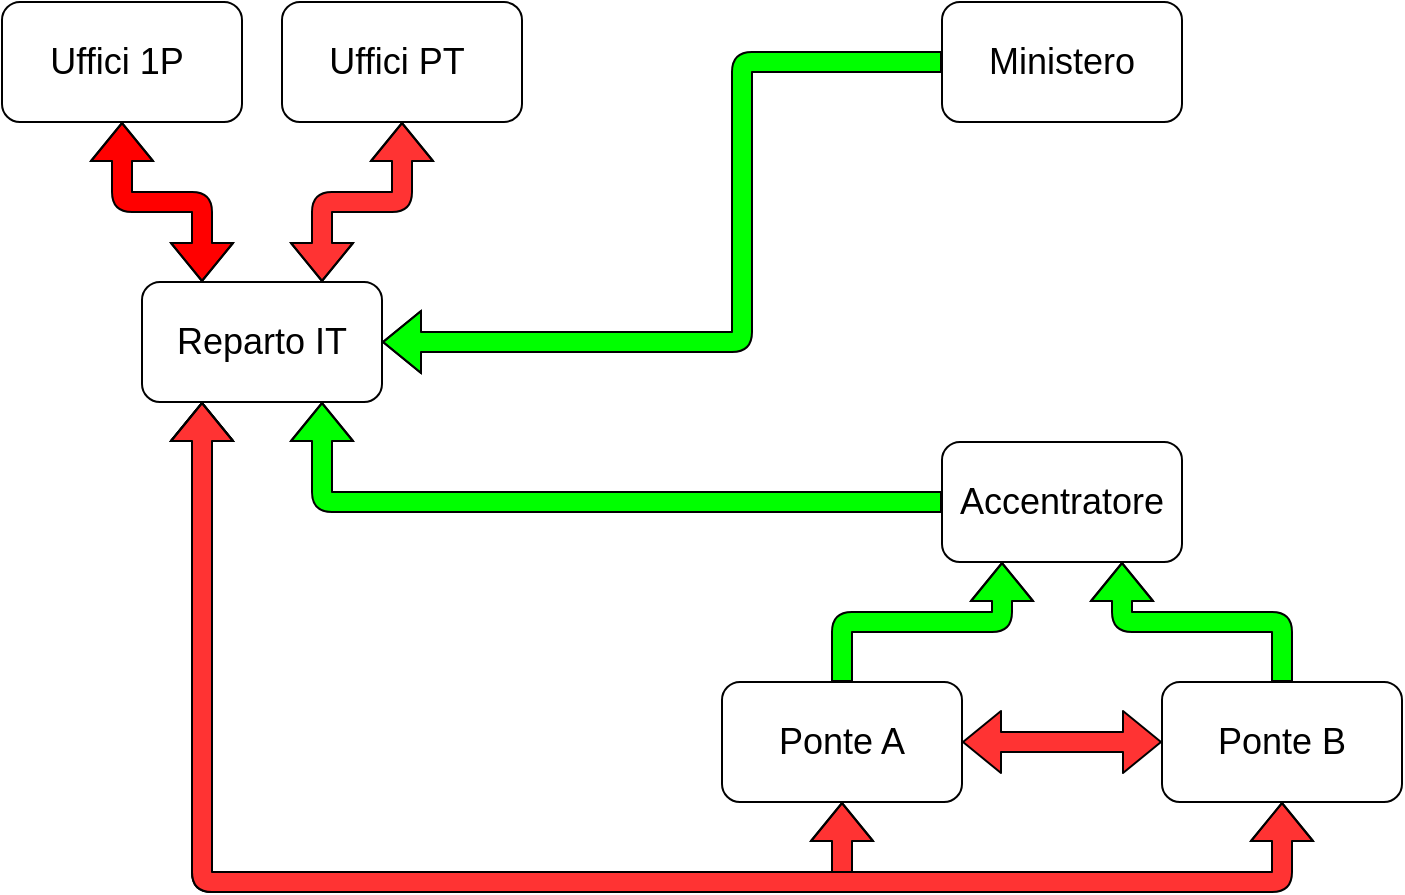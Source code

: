 <mxfile version="14.6.13" type="device"><diagram id="2A3lAakOngecLZ5okzy2" name="Page-1"><mxGraphModel dx="1385" dy="658" grid="1" gridSize="10" guides="1" tooltips="1" connect="1" arrows="1" fold="1" page="1" pageScale="1" pageWidth="827" pageHeight="1169" math="0" shadow="0"><root><mxCell id="0"/><mxCell id="1" parent="0"/><mxCell id="srlff5p_9i-33wJDgf1V-1" value="&lt;font style=&quot;font-size: 18px&quot;&gt;Uffici 1P&amp;nbsp;&lt;/font&gt;" style="rounded=1;whiteSpace=wrap;html=1;" vertex="1" parent="1"><mxGeometry x="70" y="70" width="120" height="60" as="geometry"/></mxCell><mxCell id="srlff5p_9i-33wJDgf1V-2" value="&lt;font style=&quot;font-size: 18px&quot;&gt;Uffici PT&amp;nbsp;&lt;/font&gt;" style="rounded=1;whiteSpace=wrap;html=1;" vertex="1" parent="1"><mxGeometry x="210" y="70" width="120" height="60" as="geometry"/></mxCell><mxCell id="srlff5p_9i-33wJDgf1V-3" value="&lt;font style=&quot;font-size: 18px&quot;&gt;Reparto IT&lt;/font&gt;" style="rounded=1;whiteSpace=wrap;html=1;" vertex="1" parent="1"><mxGeometry x="140" y="210" width="120" height="60" as="geometry"/></mxCell><mxCell id="srlff5p_9i-33wJDgf1V-4" value="&lt;font style=&quot;font-size: 18px&quot;&gt;Accentratore&lt;/font&gt;" style="rounded=1;whiteSpace=wrap;html=1;" vertex="1" parent="1"><mxGeometry x="540" y="290" width="120" height="60" as="geometry"/></mxCell><mxCell id="srlff5p_9i-33wJDgf1V-5" value="&lt;font style=&quot;font-size: 18px&quot;&gt;Ponte A&lt;/font&gt;" style="rounded=1;whiteSpace=wrap;html=1;" vertex="1" parent="1"><mxGeometry x="430" y="410" width="120" height="60" as="geometry"/></mxCell><mxCell id="srlff5p_9i-33wJDgf1V-6" value="&lt;font style=&quot;font-size: 18px&quot;&gt;Ponte B&lt;/font&gt;" style="rounded=1;whiteSpace=wrap;html=1;" vertex="1" parent="1"><mxGeometry x="650" y="410" width="120" height="60" as="geometry"/></mxCell><mxCell id="srlff5p_9i-33wJDgf1V-7" value="&lt;font style=&quot;font-size: 18px&quot;&gt;Ministero&lt;/font&gt;" style="rounded=1;whiteSpace=wrap;html=1;" vertex="1" parent="1"><mxGeometry x="540" y="70" width="120" height="60" as="geometry"/></mxCell><mxCell id="srlff5p_9i-33wJDgf1V-8" value="" style="shape=flexArrow;endArrow=classic;html=1;exitX=0;exitY=0.5;exitDx=0;exitDy=0;entryX=1;entryY=0.5;entryDx=0;entryDy=0;fillColor=#00FF00;" edge="1" parent="1" source="srlff5p_9i-33wJDgf1V-7" target="srlff5p_9i-33wJDgf1V-3"><mxGeometry width="50" height="50" relative="1" as="geometry"><mxPoint x="190" y="410" as="sourcePoint"/><mxPoint x="240" y="360" as="targetPoint"/><Array as="points"><mxPoint x="440" y="100"/><mxPoint x="440" y="240"/></Array></mxGeometry></mxCell><mxCell id="srlff5p_9i-33wJDgf1V-9" value="" style="shape=flexArrow;endArrow=classic;startArrow=classic;html=1;fillColor=#FF0000;entryX=0.5;entryY=1;entryDx=0;entryDy=0;exitX=0.25;exitY=0;exitDx=0;exitDy=0;" edge="1" parent="1" source="srlff5p_9i-33wJDgf1V-3" target="srlff5p_9i-33wJDgf1V-1"><mxGeometry width="100" height="100" relative="1" as="geometry"><mxPoint x="10" y="400" as="sourcePoint"/><mxPoint x="110" y="300" as="targetPoint"/><Array as="points"><mxPoint x="170" y="170"/><mxPoint x="130" y="170"/></Array></mxGeometry></mxCell><mxCell id="srlff5p_9i-33wJDgf1V-10" value="" style="shape=flexArrow;endArrow=classic;startArrow=classic;html=1;fillColor=#FF3333;entryX=0.5;entryY=1;entryDx=0;entryDy=0;exitX=0.75;exitY=0;exitDx=0;exitDy=0;" edge="1" parent="1" source="srlff5p_9i-33wJDgf1V-3" target="srlff5p_9i-33wJDgf1V-2"><mxGeometry width="100" height="100" relative="1" as="geometry"><mxPoint x="280" y="190" as="sourcePoint"/><mxPoint x="170" y="360" as="targetPoint"/><Array as="points"><mxPoint x="230" y="170"/><mxPoint x="270" y="170"/></Array></mxGeometry></mxCell><mxCell id="srlff5p_9i-33wJDgf1V-11" value="" style="shape=flexArrow;endArrow=classic;html=1;fillColor=#00FF00;entryX=0.75;entryY=1;entryDx=0;entryDy=0;exitX=0;exitY=0.5;exitDx=0;exitDy=0;" edge="1" parent="1" source="srlff5p_9i-33wJDgf1V-4" target="srlff5p_9i-33wJDgf1V-3"><mxGeometry width="50" height="50" relative="1" as="geometry"><mxPoint x="260" y="430" as="sourcePoint"/><mxPoint x="310" y="380" as="targetPoint"/><Array as="points"><mxPoint x="230" y="320"/></Array></mxGeometry></mxCell><mxCell id="srlff5p_9i-33wJDgf1V-12" value="" style="shape=flexArrow;endArrow=classic;html=1;fillColor=#00FF00;entryX=0.25;entryY=1;entryDx=0;entryDy=0;" edge="1" parent="1" target="srlff5p_9i-33wJDgf1V-4"><mxGeometry width="50" height="50" relative="1" as="geometry"><mxPoint x="490" y="410" as="sourcePoint"/><mxPoint x="350" y="500" as="targetPoint"/><Array as="points"><mxPoint x="490" y="380"/><mxPoint x="570" y="380"/></Array></mxGeometry></mxCell><mxCell id="srlff5p_9i-33wJDgf1V-13" value="" style="shape=flexArrow;endArrow=classic;startArrow=classic;html=1;fillColor=#FF3333;entryX=0;entryY=0.5;entryDx=0;entryDy=0;exitX=1;exitY=0.5;exitDx=0;exitDy=0;" edge="1" parent="1" source="srlff5p_9i-33wJDgf1V-5" target="srlff5p_9i-33wJDgf1V-6"><mxGeometry width="100" height="100" relative="1" as="geometry"><mxPoint x="530" y="610" as="sourcePoint"/><mxPoint x="630" y="510" as="targetPoint"/></mxGeometry></mxCell><mxCell id="srlff5p_9i-33wJDgf1V-14" value="" style="shape=flexArrow;endArrow=classic;html=1;fillColor=#00FF00;entryX=0.75;entryY=1;entryDx=0;entryDy=0;exitX=0.5;exitY=0;exitDx=0;exitDy=0;" edge="1" parent="1" source="srlff5p_9i-33wJDgf1V-6" target="srlff5p_9i-33wJDgf1V-4"><mxGeometry width="50" height="50" relative="1" as="geometry"><mxPoint x="630" y="610" as="sourcePoint"/><mxPoint x="680" y="560" as="targetPoint"/><Array as="points"><mxPoint x="710" y="380"/><mxPoint x="630" y="380"/></Array></mxGeometry></mxCell><mxCell id="srlff5p_9i-33wJDgf1V-23" value="" style="shape=flexArrow;endArrow=classic;startArrow=classic;html=1;fillColor=#FF3333;entryX=0.25;entryY=1;entryDx=0;entryDy=0;exitX=0.5;exitY=1;exitDx=0;exitDy=0;" edge="1" parent="1" source="srlff5p_9i-33wJDgf1V-5" target="srlff5p_9i-33wJDgf1V-3"><mxGeometry width="100" height="100" relative="1" as="geometry"><mxPoint x="190" y="560" as="sourcePoint"/><mxPoint x="290" y="460" as="targetPoint"/><Array as="points"><mxPoint x="490" y="510"/><mxPoint x="170" y="510"/></Array></mxGeometry></mxCell><mxCell id="srlff5p_9i-33wJDgf1V-24" value="" style="shape=flexArrow;endArrow=classic;startArrow=classic;html=1;fillColor=#FF3333;exitX=0.5;exitY=1;exitDx=0;exitDy=0;" edge="1" parent="1" source="srlff5p_9i-33wJDgf1V-6"><mxGeometry width="100" height="100" relative="1" as="geometry"><mxPoint x="280" y="680" as="sourcePoint"/><mxPoint x="170" y="270" as="targetPoint"/><Array as="points"><mxPoint x="710" y="510"/><mxPoint x="170" y="510"/></Array></mxGeometry></mxCell></root></mxGraphModel></diagram></mxfile>